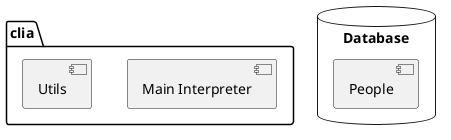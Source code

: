 @startuml

package "clia" {
  [Main Interpreter]
  [Utils]
}



database "Database" {
  [People]
}

@enduml